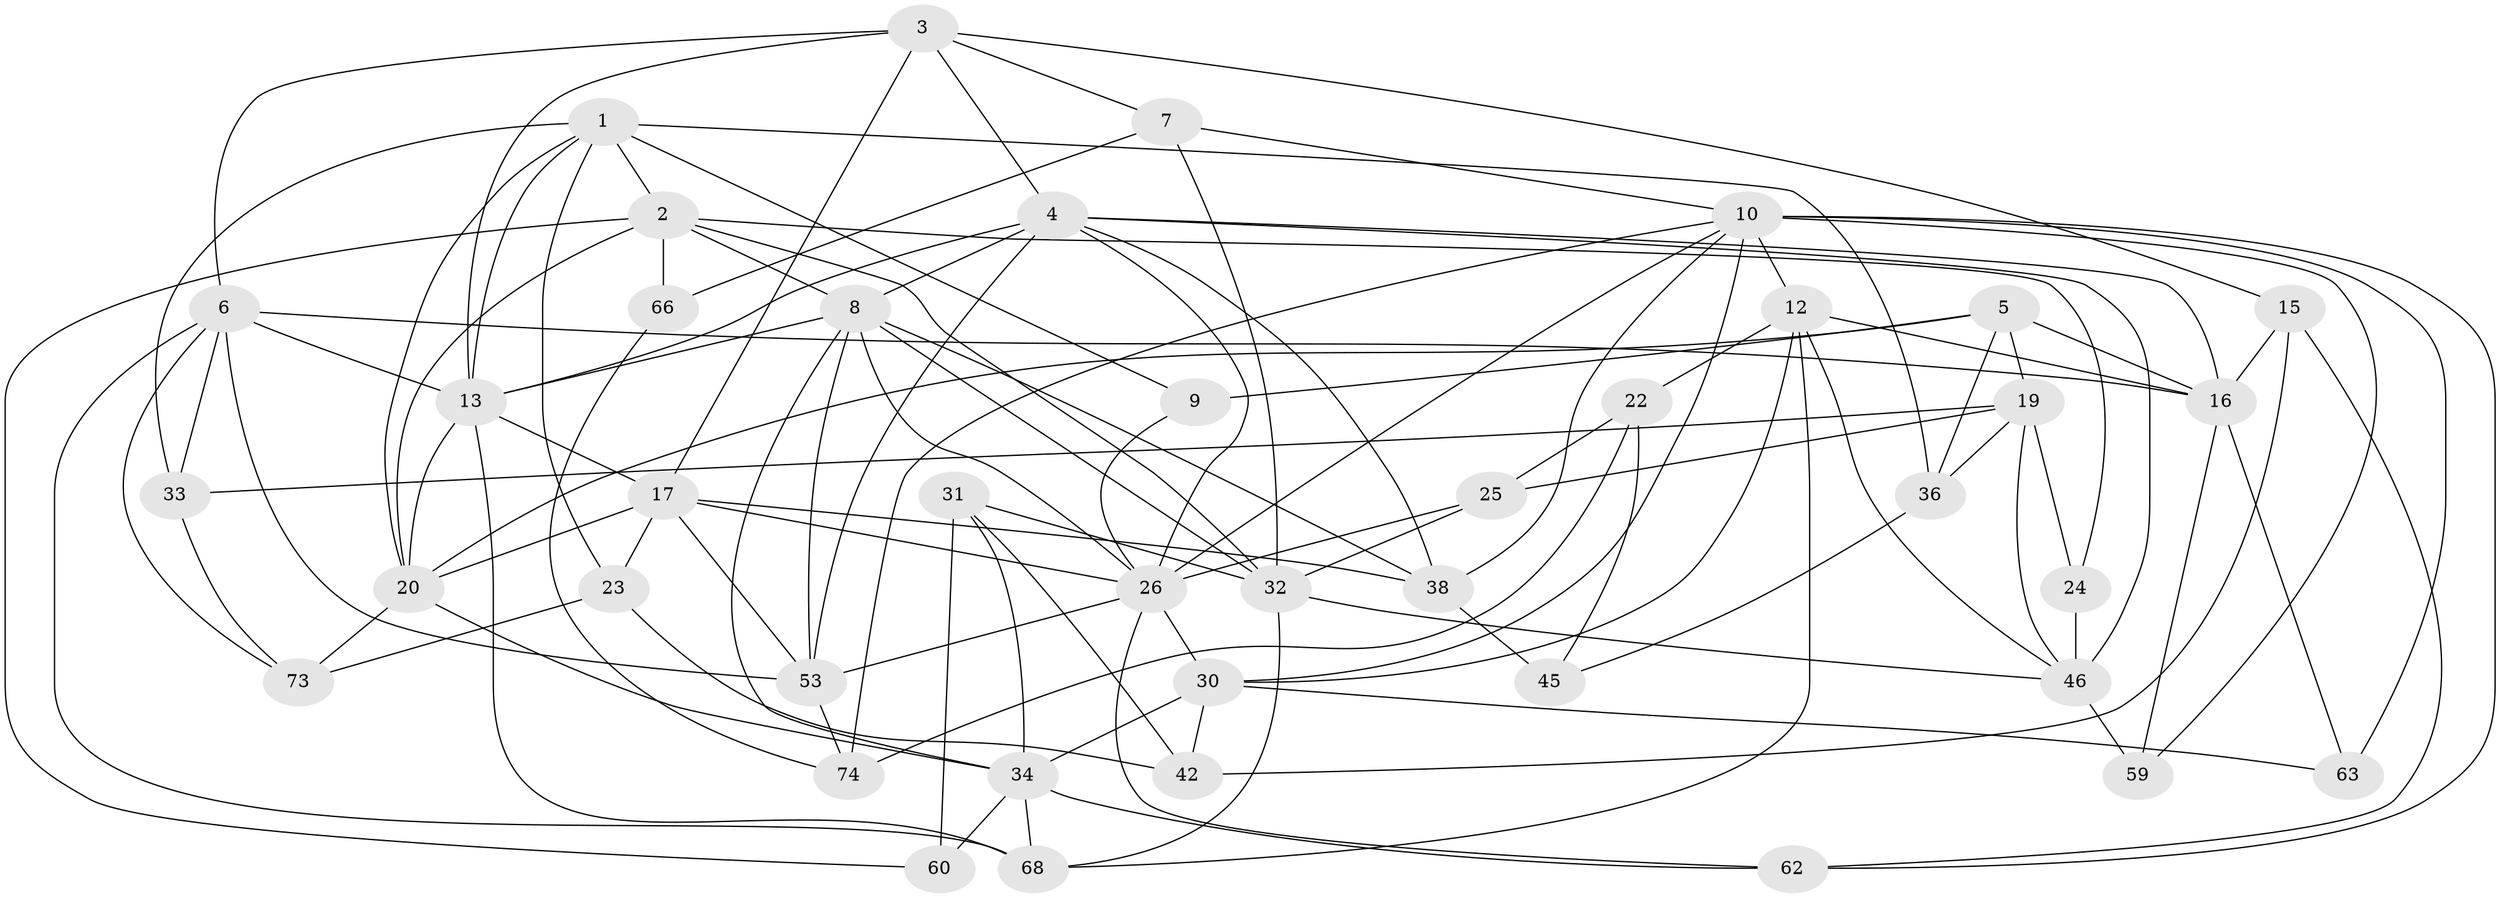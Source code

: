 // original degree distribution, {4: 1.0}
// Generated by graph-tools (version 1.1) at 2025/16/03/09/25 04:16:40]
// undirected, 41 vertices, 109 edges
graph export_dot {
graph [start="1"]
  node [color=gray90,style=filled];
  1 [super="+58+11"];
  2 [super="+18+39+52"];
  3 [super="+48"];
  4 [super="+28+35"];
  5 [super="+27"];
  6 [super="+14"];
  7;
  8 [super="+78+50"];
  9;
  10 [super="+69+72+29"];
  12 [super="+57"];
  13 [super="+54+49"];
  15;
  16 [super="+47"];
  17 [super="+76+21"];
  19 [super="+41"];
  20 [super="+43"];
  22;
  23;
  24;
  25;
  26 [super="+37"];
  30 [super="+75"];
  31;
  32 [super="+81+44"];
  33;
  34 [super="+71+61+70"];
  36;
  38 [super="+40"];
  42;
  45;
  46 [super="+55"];
  53 [super="+64"];
  59;
  60;
  62;
  63;
  66;
  68 [super="+80"];
  73;
  74;
  1 -- 23;
  1 -- 9;
  1 -- 36;
  1 -- 13;
  1 -- 33;
  1 -- 2 [weight=2];
  1 -- 20;
  2 -- 24;
  2 -- 66 [weight=2];
  2 -- 32 [weight=2];
  2 -- 8;
  2 -- 60;
  2 -- 20;
  3 -- 7;
  3 -- 6;
  3 -- 17;
  3 -- 4;
  3 -- 13;
  3 -- 15;
  4 -- 8;
  4 -- 53;
  4 -- 38;
  4 -- 26;
  4 -- 16;
  4 -- 13;
  4 -- 46;
  5 -- 16 [weight=2];
  5 -- 20;
  5 -- 9;
  5 -- 36;
  5 -- 19;
  6 -- 68 [weight=2];
  6 -- 33;
  6 -- 73;
  6 -- 13;
  6 -- 53;
  6 -- 16;
  7 -- 66;
  7 -- 10;
  7 -- 32;
  8 -- 13;
  8 -- 38;
  8 -- 32;
  8 -- 53;
  8 -- 26;
  8 -- 34;
  9 -- 26 [weight=2];
  10 -- 26;
  10 -- 63 [weight=2];
  10 -- 74;
  10 -- 30;
  10 -- 38;
  10 -- 59;
  10 -- 12;
  10 -- 62;
  12 -- 16;
  12 -- 22;
  12 -- 68;
  12 -- 30;
  12 -- 46;
  13 -- 17;
  13 -- 68;
  13 -- 20;
  15 -- 42;
  15 -- 62;
  15 -- 16;
  16 -- 59;
  16 -- 63;
  17 -- 23;
  17 -- 38;
  17 -- 20 [weight=2];
  17 -- 53;
  17 -- 26;
  19 -- 25;
  19 -- 33;
  19 -- 46;
  19 -- 24;
  19 -- 36;
  20 -- 73;
  20 -- 34;
  22 -- 74;
  22 -- 45;
  22 -- 25;
  23 -- 42;
  23 -- 73;
  24 -- 46 [weight=2];
  25 -- 32;
  25 -- 26;
  26 -- 53;
  26 -- 62;
  26 -- 30;
  30 -- 42;
  30 -- 63;
  30 -- 34;
  31 -- 60;
  31 -- 42;
  31 -- 32;
  31 -- 34;
  32 -- 68;
  32 -- 46;
  33 -- 73;
  34 -- 68;
  34 -- 60 [weight=2];
  34 -- 62;
  36 -- 45;
  38 -- 45 [weight=2];
  46 -- 59 [weight=2];
  53 -- 74;
  66 -- 74;
}
